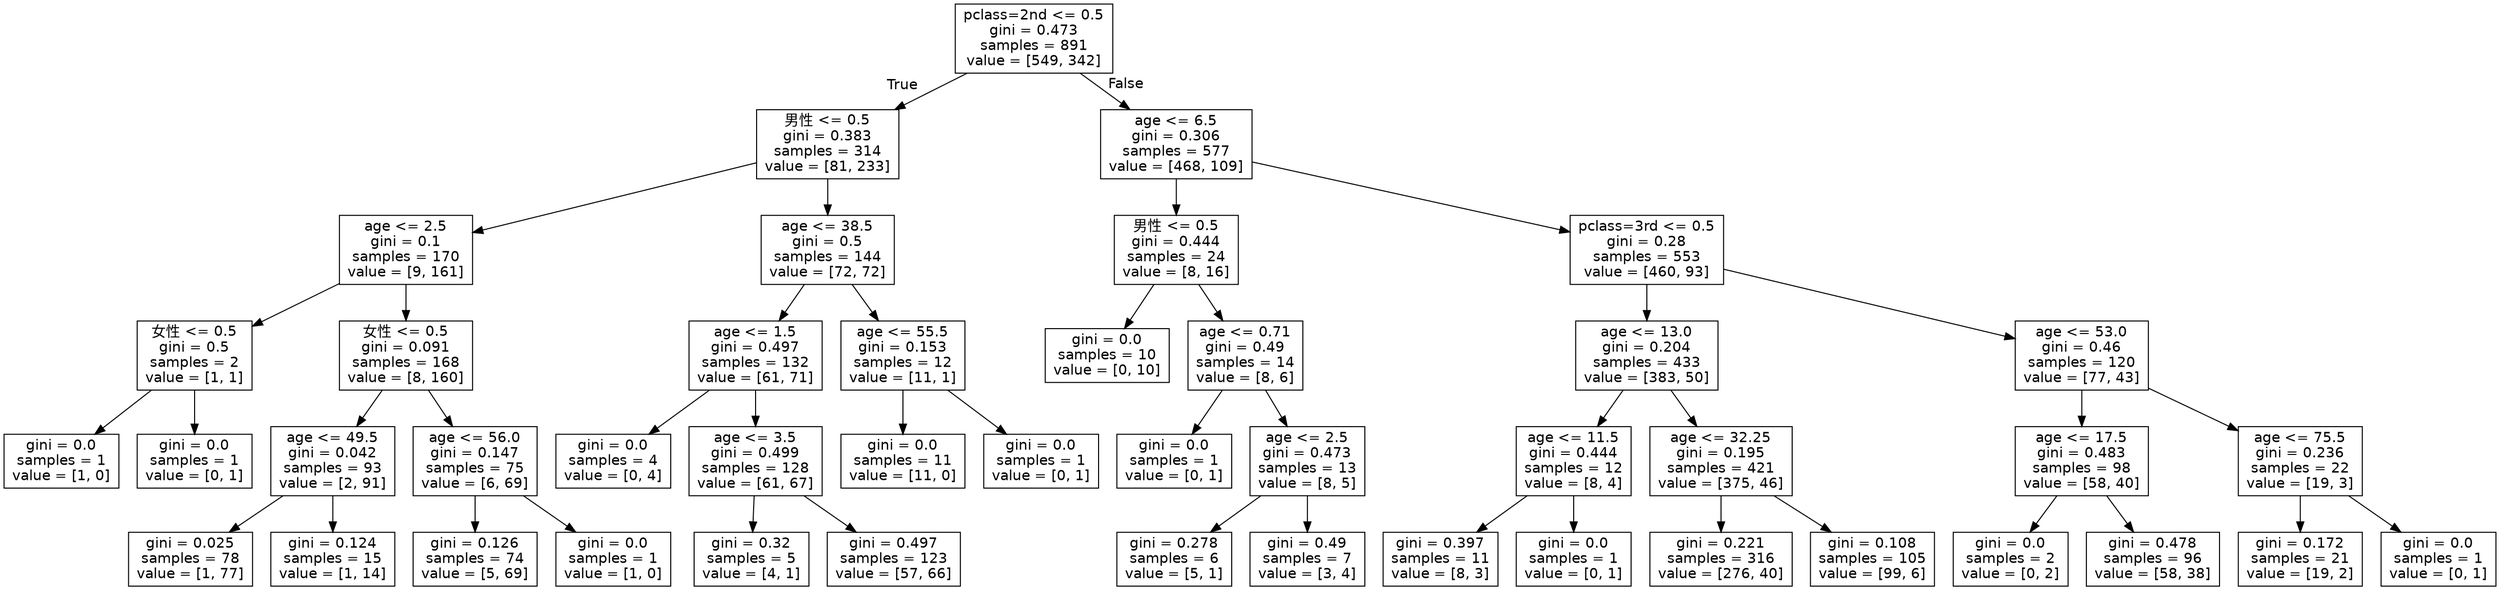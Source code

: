 digraph Tree {
node [shape=box, fontname="helvetica"] ;
edge [fontname="helvetica"] ;
0 [label="pclass=2nd <= 0.5\ngini = 0.473\nsamples = 891\nvalue = [549, 342]"] ;
1 [label="男性 <= 0.5\ngini = 0.383\nsamples = 314\nvalue = [81, 233]"] ;
0 -> 1 [labeldistance=2.5, labelangle=45, headlabel="True"] ;
2 [label="age <= 2.5\ngini = 0.1\nsamples = 170\nvalue = [9, 161]"] ;
1 -> 2 ;
3 [label="女性 <= 0.5\ngini = 0.5\nsamples = 2\nvalue = [1, 1]"] ;
2 -> 3 ;
4 [label="gini = 0.0\nsamples = 1\nvalue = [1, 0]"] ;
3 -> 4 ;
5 [label="gini = 0.0\nsamples = 1\nvalue = [0, 1]"] ;
3 -> 5 ;
6 [label="女性 <= 0.5\ngini = 0.091\nsamples = 168\nvalue = [8, 160]"] ;
2 -> 6 ;
7 [label="age <= 49.5\ngini = 0.042\nsamples = 93\nvalue = [2, 91]"] ;
6 -> 7 ;
8 [label="gini = 0.025\nsamples = 78\nvalue = [1, 77]"] ;
7 -> 8 ;
9 [label="gini = 0.124\nsamples = 15\nvalue = [1, 14]"] ;
7 -> 9 ;
10 [label="age <= 56.0\ngini = 0.147\nsamples = 75\nvalue = [6, 69]"] ;
6 -> 10 ;
11 [label="gini = 0.126\nsamples = 74\nvalue = [5, 69]"] ;
10 -> 11 ;
12 [label="gini = 0.0\nsamples = 1\nvalue = [1, 0]"] ;
10 -> 12 ;
13 [label="age <= 38.5\ngini = 0.5\nsamples = 144\nvalue = [72, 72]"] ;
1 -> 13 ;
14 [label="age <= 1.5\ngini = 0.497\nsamples = 132\nvalue = [61, 71]"] ;
13 -> 14 ;
15 [label="gini = 0.0\nsamples = 4\nvalue = [0, 4]"] ;
14 -> 15 ;
16 [label="age <= 3.5\ngini = 0.499\nsamples = 128\nvalue = [61, 67]"] ;
14 -> 16 ;
17 [label="gini = 0.32\nsamples = 5\nvalue = [4, 1]"] ;
16 -> 17 ;
18 [label="gini = 0.497\nsamples = 123\nvalue = [57, 66]"] ;
16 -> 18 ;
19 [label="age <= 55.5\ngini = 0.153\nsamples = 12\nvalue = [11, 1]"] ;
13 -> 19 ;
20 [label="gini = 0.0\nsamples = 11\nvalue = [11, 0]"] ;
19 -> 20 ;
21 [label="gini = 0.0\nsamples = 1\nvalue = [0, 1]"] ;
19 -> 21 ;
22 [label="age <= 6.5\ngini = 0.306\nsamples = 577\nvalue = [468, 109]"] ;
0 -> 22 [labeldistance=2.5, labelangle=-45, headlabel="False"] ;
23 [label="男性 <= 0.5\ngini = 0.444\nsamples = 24\nvalue = [8, 16]"] ;
22 -> 23 ;
24 [label="gini = 0.0\nsamples = 10\nvalue = [0, 10]"] ;
23 -> 24 ;
25 [label="age <= 0.71\ngini = 0.49\nsamples = 14\nvalue = [8, 6]"] ;
23 -> 25 ;
26 [label="gini = 0.0\nsamples = 1\nvalue = [0, 1]"] ;
25 -> 26 ;
27 [label="age <= 2.5\ngini = 0.473\nsamples = 13\nvalue = [8, 5]"] ;
25 -> 27 ;
28 [label="gini = 0.278\nsamples = 6\nvalue = [5, 1]"] ;
27 -> 28 ;
29 [label="gini = 0.49\nsamples = 7\nvalue = [3, 4]"] ;
27 -> 29 ;
30 [label="pclass=3rd <= 0.5\ngini = 0.28\nsamples = 553\nvalue = [460, 93]"] ;
22 -> 30 ;
31 [label="age <= 13.0\ngini = 0.204\nsamples = 433\nvalue = [383, 50]"] ;
30 -> 31 ;
32 [label="age <= 11.5\ngini = 0.444\nsamples = 12\nvalue = [8, 4]"] ;
31 -> 32 ;
33 [label="gini = 0.397\nsamples = 11\nvalue = [8, 3]"] ;
32 -> 33 ;
34 [label="gini = 0.0\nsamples = 1\nvalue = [0, 1]"] ;
32 -> 34 ;
35 [label="age <= 32.25\ngini = 0.195\nsamples = 421\nvalue = [375, 46]"] ;
31 -> 35 ;
36 [label="gini = 0.221\nsamples = 316\nvalue = [276, 40]"] ;
35 -> 36 ;
37 [label="gini = 0.108\nsamples = 105\nvalue = [99, 6]"] ;
35 -> 37 ;
38 [label="age <= 53.0\ngini = 0.46\nsamples = 120\nvalue = [77, 43]"] ;
30 -> 38 ;
39 [label="age <= 17.5\ngini = 0.483\nsamples = 98\nvalue = [58, 40]"] ;
38 -> 39 ;
40 [label="gini = 0.0\nsamples = 2\nvalue = [0, 2]"] ;
39 -> 40 ;
41 [label="gini = 0.478\nsamples = 96\nvalue = [58, 38]"] ;
39 -> 41 ;
42 [label="age <= 75.5\ngini = 0.236\nsamples = 22\nvalue = [19, 3]"] ;
38 -> 42 ;
43 [label="gini = 0.172\nsamples = 21\nvalue = [19, 2]"] ;
42 -> 43 ;
44 [label="gini = 0.0\nsamples = 1\nvalue = [0, 1]"] ;
42 -> 44 ;
}